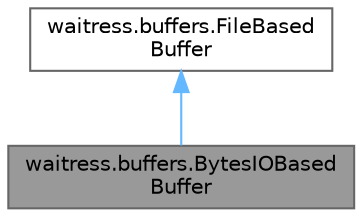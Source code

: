 digraph "waitress.buffers.BytesIOBasedBuffer"
{
 // LATEX_PDF_SIZE
  bgcolor="transparent";
  edge [fontname=Helvetica,fontsize=10,labelfontname=Helvetica,labelfontsize=10];
  node [fontname=Helvetica,fontsize=10,shape=box,height=0.2,width=0.4];
  Node1 [id="Node000001",label="waitress.buffers.BytesIOBased\lBuffer",height=0.2,width=0.4,color="gray40", fillcolor="grey60", style="filled", fontcolor="black",tooltip=" "];
  Node2 -> Node1 [id="edge1_Node000001_Node000002",dir="back",color="steelblue1",style="solid",tooltip=" "];
  Node2 [id="Node000002",label="waitress.buffers.FileBased\lBuffer",height=0.2,width=0.4,color="gray40", fillcolor="white", style="filled",URL="$classwaitress_1_1buffers_1_1_file_based_buffer.html",tooltip=" "];
}
